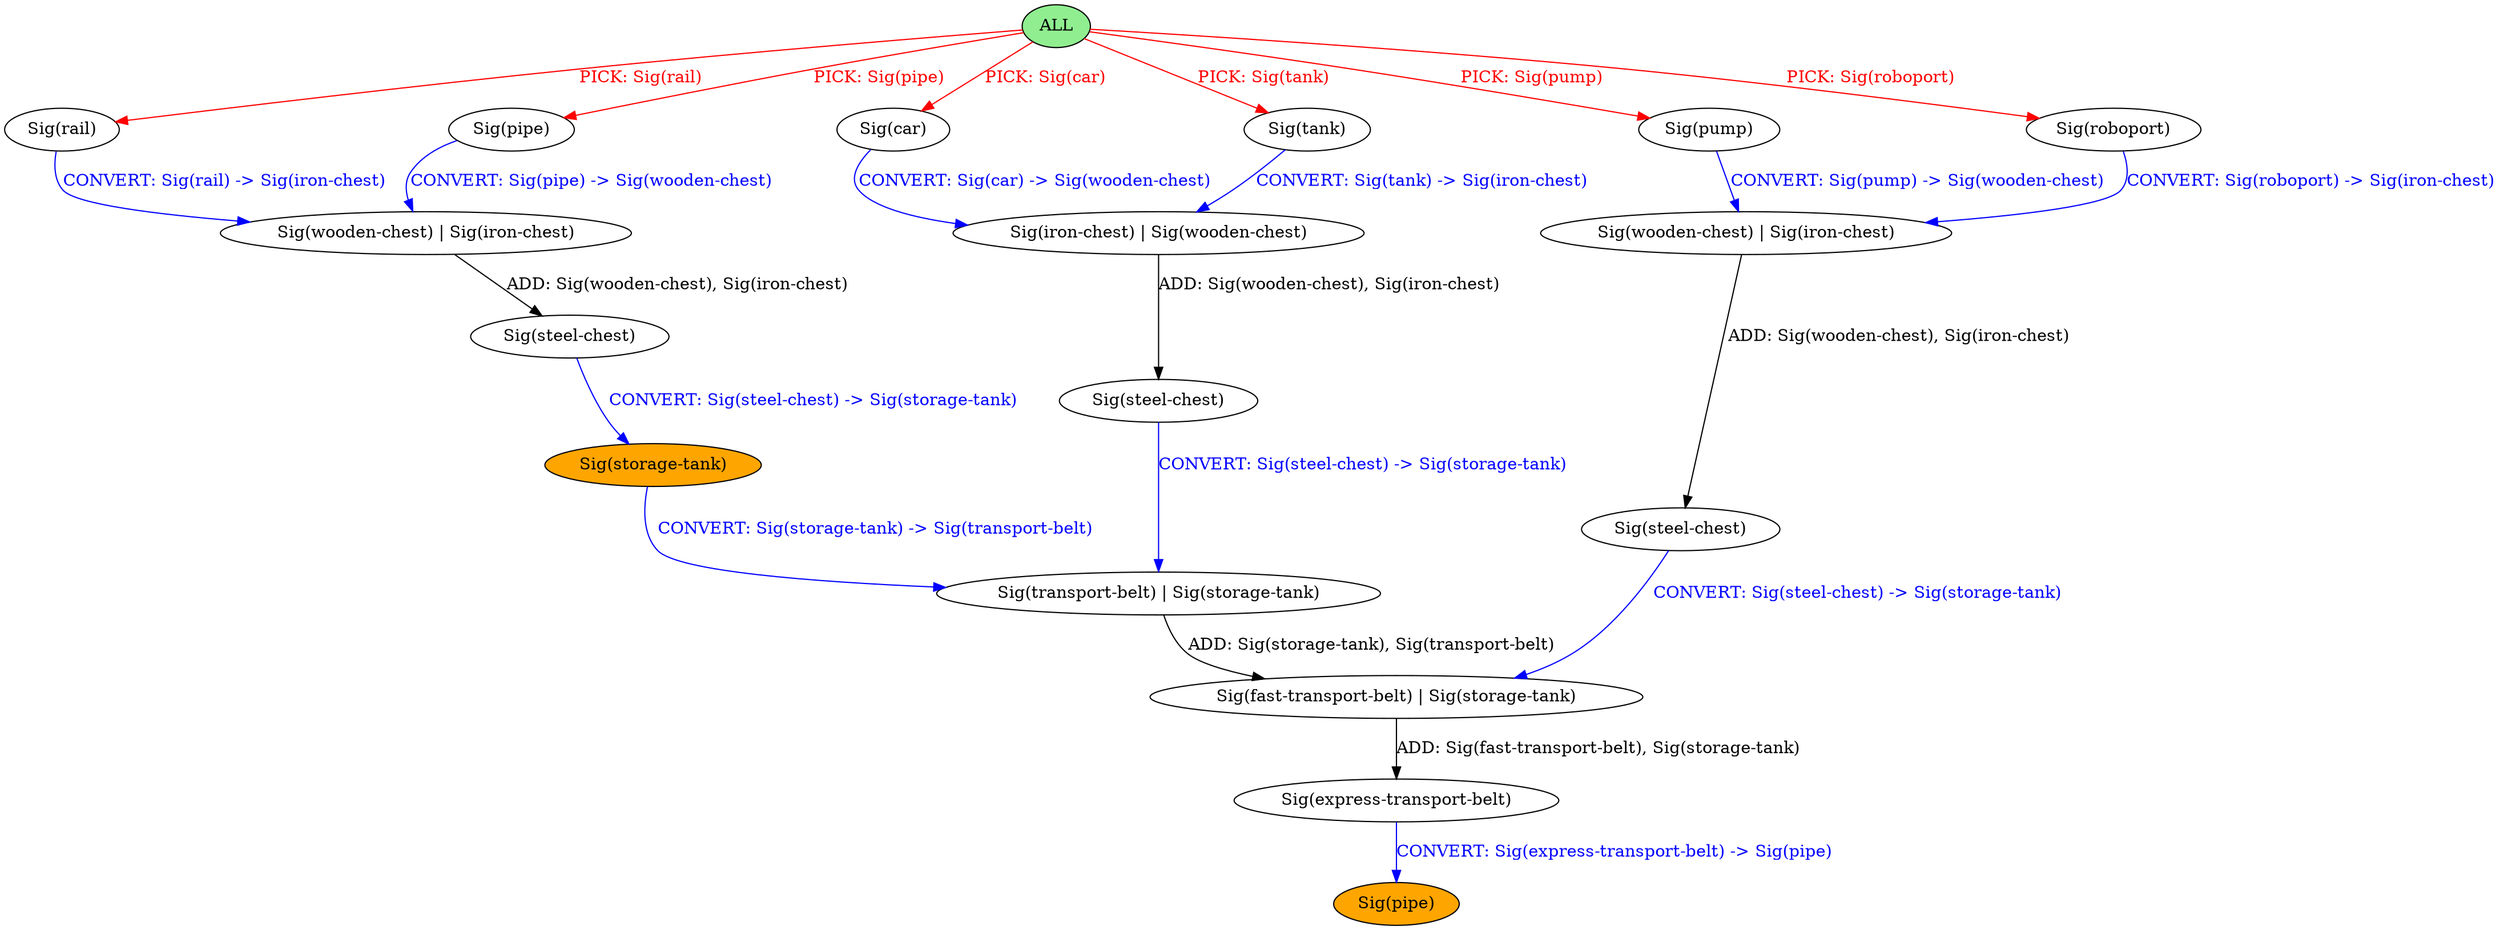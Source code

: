 strict digraph {
	nodesep=1
	4	[style=filled fillcolor=white label="Sig(iron-chest) | Sig(wooden-chest)"]
	6	[style=filled fillcolor=white label="Sig(tank)"]
	33	[style=filled fillcolor=orange label="Sig(pipe)"]
	0	[style=filled fillcolor=lightgreen label="ALL"]
	12	[style=filled fillcolor=white label="Sig(steel-chest)"]
	14	[style=filled fillcolor=orange label="Sig(storage-tank)"]
	20	[style=filled fillcolor=white label="Sig(transport-belt) | Sig(storage-tank)"]
	16	[style=filled fillcolor=white label="Sig(pipe)"]
	28	[style=filled fillcolor=white label="Sig(pump)"]
	24	[style=filled fillcolor=white label="Sig(steel-chest)"]
	7	[style=filled fillcolor=white label="Sig(car)"]
	32	[style=filled fillcolor=white label="Sig(express-transport-belt)"]
	3	[style=filled fillcolor=white label="Sig(steel-chest)"]
	13	[style=filled fillcolor=white label="Sig(wooden-chest) | Sig(iron-chest)"]
	15	[style=filled fillcolor=white label="Sig(rail)"]
	31	[style=filled fillcolor=white label="Sig(fast-transport-belt) | Sig(storage-tank)"]
	25	[style=filled fillcolor=white label="Sig(wooden-chest) | Sig(iron-chest)"]
	27	[style=filled fillcolor=white label="Sig(roboport)"]
	4 -> 3	[label="ADD: Sig(wooden-chest), Sig(iron-chest)" color=black fontcolor=black]
	6 -> 4	[label="CONVERT: Sig(tank) -> Sig(iron-chest)" color=blue fontcolor=blue]
	0 -> 6	[label="PICK: Sig(tank)" color=red fontcolor=red]
	0 -> 7	[label="PICK: Sig(car)" color=red fontcolor=red]
	0 -> 15	[label="PICK: Sig(rail)" color=red fontcolor=red]
	0 -> 16	[label="PICK: Sig(pipe)" color=red fontcolor=red]
	0 -> 27	[label="PICK: Sig(roboport)" color=red fontcolor=red]
	0 -> 28	[label="PICK: Sig(pump)" color=red fontcolor=red]
	12 -> 14	[label="CONVERT: Sig(steel-chest) -> Sig(storage-tank)" color=blue fontcolor=blue]
	14 -> 20	[label="CONVERT: Sig(storage-tank) -> Sig(transport-belt)" color=blue fontcolor=blue]
	20 -> 31	[label="ADD: Sig(storage-tank), Sig(transport-belt)" color=black fontcolor=black]
	16 -> 13	[label="CONVERT: Sig(pipe) -> Sig(wooden-chest)" color=blue fontcolor=blue]
	28 -> 25	[label="CONVERT: Sig(pump) -> Sig(wooden-chest)" color=blue fontcolor=blue]
	24 -> 31	[label="CONVERT: Sig(steel-chest) -> Sig(storage-tank)" color=blue fontcolor=blue]
	7 -> 4	[label="CONVERT: Sig(car) -> Sig(wooden-chest)" color=blue fontcolor=blue]
	32 -> 33	[label="CONVERT: Sig(express-transport-belt) -> Sig(pipe)" color=blue fontcolor=blue]
	3 -> 20	[label="CONVERT: Sig(steel-chest) -> Sig(storage-tank)" color=blue fontcolor=blue]
	13 -> 12	[label="ADD: Sig(wooden-chest), Sig(iron-chest)" color=black fontcolor=black]
	15 -> 13	[label="CONVERT: Sig(rail) -> Sig(iron-chest)" color=blue fontcolor=blue]
	31 -> 32	[label="ADD: Sig(fast-transport-belt), Sig(storage-tank)" color=black fontcolor=black]
	25 -> 24	[label="ADD: Sig(wooden-chest), Sig(iron-chest)" color=black fontcolor=black]
	27 -> 25	[label="CONVERT: Sig(roboport) -> Sig(iron-chest)" color=blue fontcolor=blue]
}


